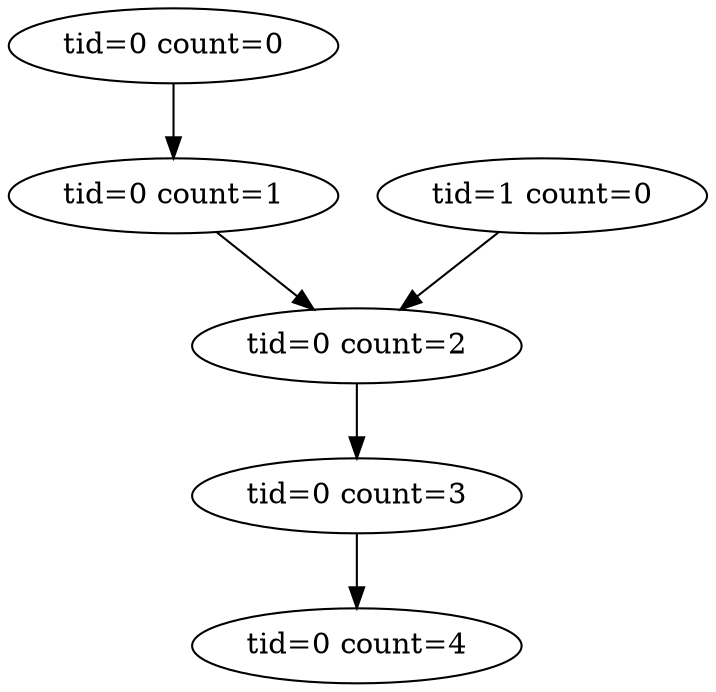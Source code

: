 digraph G {
0 [count=0, is_write=0, label="tid=0 count=0", start_addr=0, tid=0];
1 [count=1, is_write=0, label="tid=0 count=1", start_addr=0, tid=0];
2 [count=2, is_write=0, label="tid=0 count=2", start_addr=0, tid=0];
3 [count=3, is_write=0, label="tid=0 count=3", start_addr=0, tid=0];
4 [count=4, is_write=0, label="tid=0 count=4", start_addr=0, tid=0];
10 [count=0, is_write=0, label="tid=1 count=0", start_addr=0, tid=1];
0->1 ;
1->2 ;
2->3 ;
3->4 ;
10->2 ;
}
